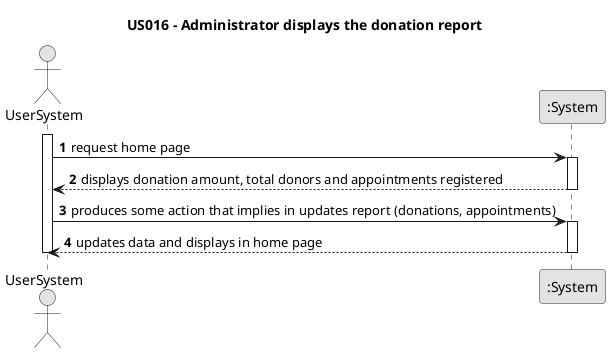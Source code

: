 @startuml
skinparam monochrome true
skinparam packageStyle rectangle
skinparam shadowing false

title US016 - Administrator displays the donation report

autonumber

actor UserSystem
participant ":System" as System

activate UserSystem
    UserSystem -> System : request home page
    activate System
        System --> UserSystem : displays donation amount, total donors and appointments registered
    deactivate System

    UserSystem -> System : produces some action that implies in updates report (donations, appointments)
    activate System
        System --> UserSystem : updates data and displays in home page
    deactivate System
deactivate UserSystem

@enduml